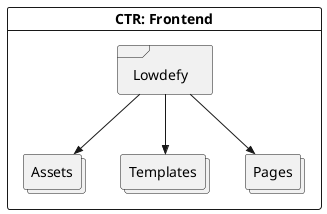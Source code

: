 @startuml frontend

card ctr_fe as "CTR: Frontend" {
  frame fe as "Lowdefy"
  collections fe0 as "Assets"
  collections fe1 as "Templates"
  collections fe2 as "Pages"
}

fe -->> fe0
fe -->> fe1
fe -->> fe2

@enduml
